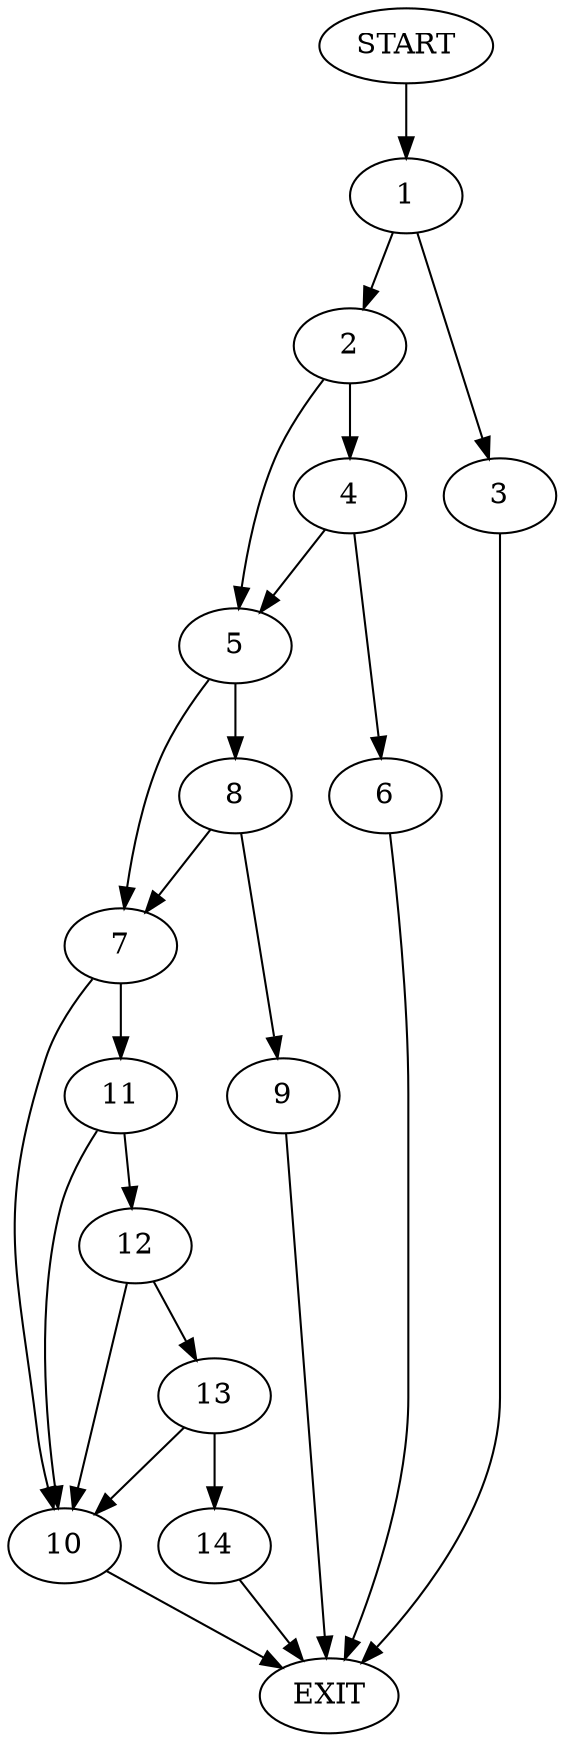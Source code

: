 digraph {
0 [label="START"]
15 [label="EXIT"]
0 -> 1
1 -> 2
1 -> 3
2 -> 4
2 -> 5
3 -> 15
4 -> 6
4 -> 5
5 -> 7
5 -> 8
6 -> 15
8 -> 7
8 -> 9
7 -> 10
7 -> 11
9 -> 15
10 -> 15
11 -> 10
11 -> 12
12 -> 10
12 -> 13
13 -> 10
13 -> 14
14 -> 15
}
